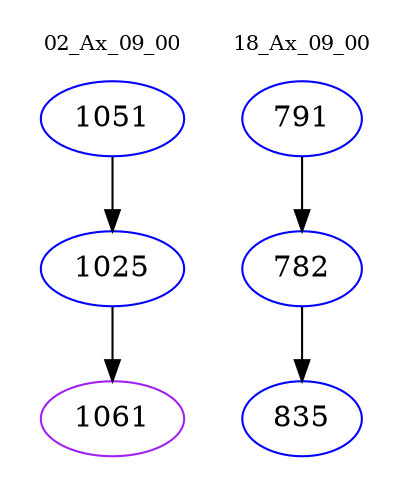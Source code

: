 digraph{
subgraph cluster_0 {
color = white
label = "02_Ax_09_00";
fontsize=10;
T0_1051 [label="1051", color="blue"]
T0_1051 -> T0_1025 [color="black"]
T0_1025 [label="1025", color="blue"]
T0_1025 -> T0_1061 [color="black"]
T0_1061 [label="1061", color="purple"]
}
subgraph cluster_1 {
color = white
label = "18_Ax_09_00";
fontsize=10;
T1_791 [label="791", color="blue"]
T1_791 -> T1_782 [color="black"]
T1_782 [label="782", color="blue"]
T1_782 -> T1_835 [color="black"]
T1_835 [label="835", color="blue"]
}
}
